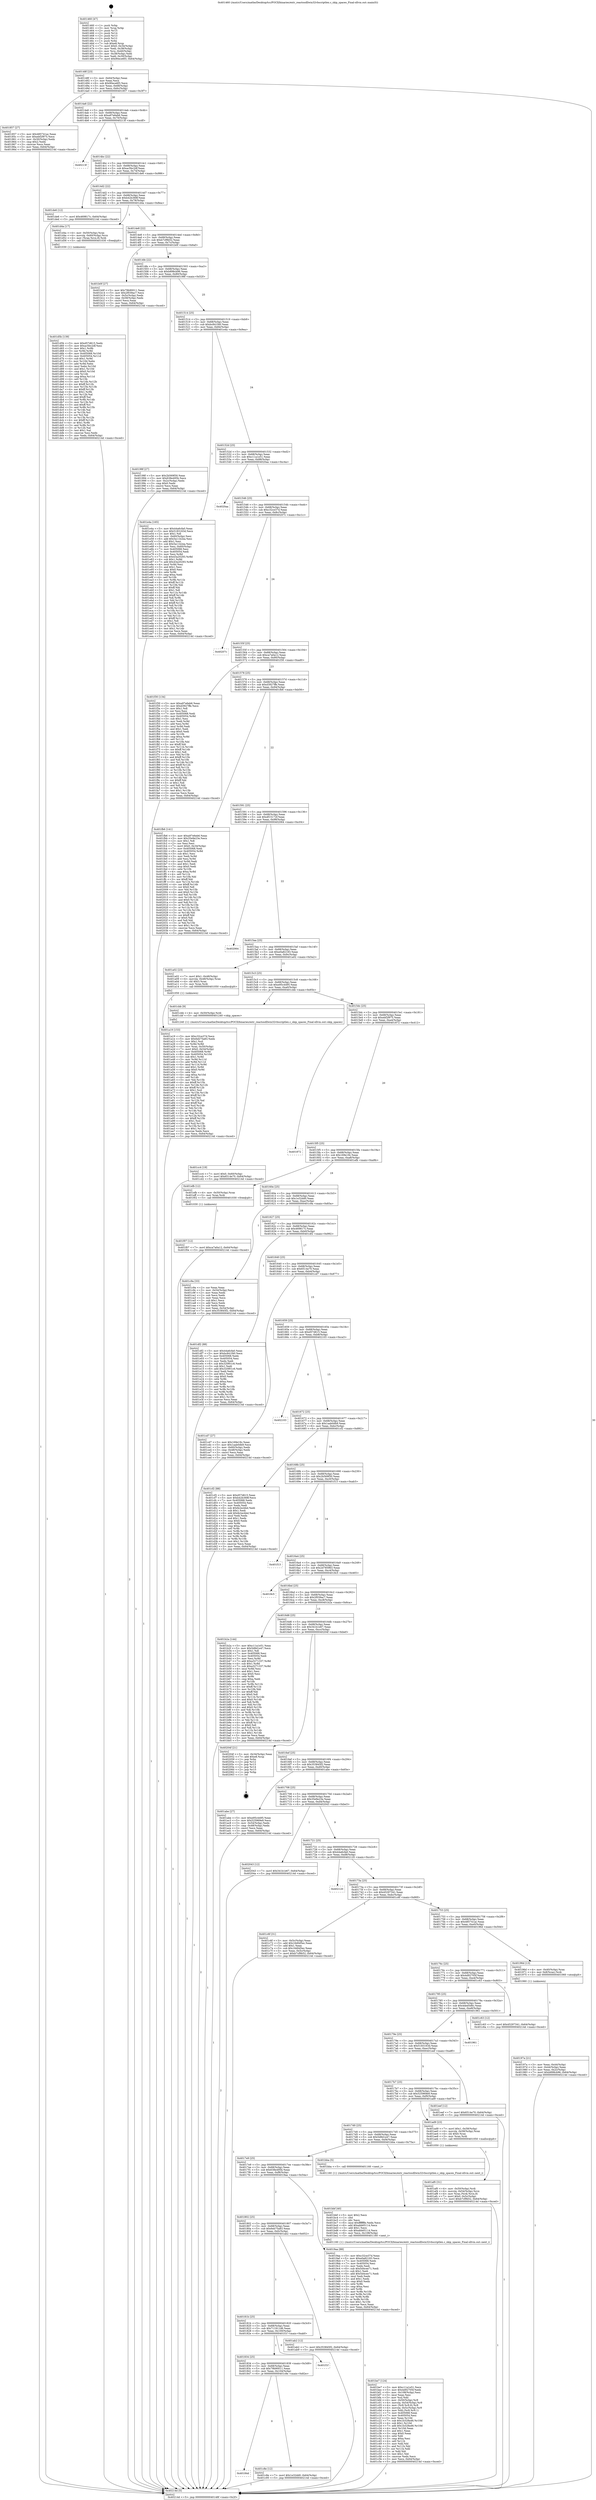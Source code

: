 digraph "0x401460" {
  label = "0x401460 (/mnt/c/Users/mathe/Desktop/tcc/POCII/binaries/extr_reactosdllwin32vbscriptlex.c_skip_spaces_Final-ollvm.out::main(0))"
  labelloc = "t"
  node[shape=record]

  Entry [label="",width=0.3,height=0.3,shape=circle,fillcolor=black,style=filled]
  "0x40148f" [label="{
     0x40148f [23]\l
     | [instrs]\l
     &nbsp;&nbsp;0x40148f \<+3\>: mov -0x64(%rbp),%eax\l
     &nbsp;&nbsp;0x401492 \<+2\>: mov %eax,%ecx\l
     &nbsp;&nbsp;0x401494 \<+6\>: sub $0x90ece6f3,%ecx\l
     &nbsp;&nbsp;0x40149a \<+3\>: mov %eax,-0x68(%rbp)\l
     &nbsp;&nbsp;0x40149d \<+3\>: mov %ecx,-0x6c(%rbp)\l
     &nbsp;&nbsp;0x4014a0 \<+6\>: je 0000000000401857 \<main+0x3f7\>\l
  }"]
  "0x401857" [label="{
     0x401857 [27]\l
     | [instrs]\l
     &nbsp;&nbsp;0x401857 \<+5\>: mov $0x485741ac,%eax\l
     &nbsp;&nbsp;0x40185c \<+5\>: mov $0xebf2f975,%ecx\l
     &nbsp;&nbsp;0x401861 \<+3\>: mov -0x30(%rbp),%edx\l
     &nbsp;&nbsp;0x401864 \<+3\>: cmp $0x2,%edx\l
     &nbsp;&nbsp;0x401867 \<+3\>: cmovne %ecx,%eax\l
     &nbsp;&nbsp;0x40186a \<+3\>: mov %eax,-0x64(%rbp)\l
     &nbsp;&nbsp;0x40186d \<+5\>: jmp 000000000040214d \<main+0xced\>\l
  }"]
  "0x4014a6" [label="{
     0x4014a6 [22]\l
     | [instrs]\l
     &nbsp;&nbsp;0x4014a6 \<+5\>: jmp 00000000004014ab \<main+0x4b\>\l
     &nbsp;&nbsp;0x4014ab \<+3\>: mov -0x68(%rbp),%eax\l
     &nbsp;&nbsp;0x4014ae \<+5\>: sub $0xa97e6eb6,%eax\l
     &nbsp;&nbsp;0x4014b3 \<+3\>: mov %eax,-0x70(%rbp)\l
     &nbsp;&nbsp;0x4014b6 \<+6\>: je 000000000040213f \<main+0xcdf\>\l
  }"]
  "0x40214d" [label="{
     0x40214d [5]\l
     | [instrs]\l
     &nbsp;&nbsp;0x40214d \<+5\>: jmp 000000000040148f \<main+0x2f\>\l
  }"]
  "0x401460" [label="{
     0x401460 [47]\l
     | [instrs]\l
     &nbsp;&nbsp;0x401460 \<+1\>: push %rbp\l
     &nbsp;&nbsp;0x401461 \<+3\>: mov %rsp,%rbp\l
     &nbsp;&nbsp;0x401464 \<+2\>: push %r15\l
     &nbsp;&nbsp;0x401466 \<+2\>: push %r14\l
     &nbsp;&nbsp;0x401468 \<+2\>: push %r13\l
     &nbsp;&nbsp;0x40146a \<+2\>: push %r12\l
     &nbsp;&nbsp;0x40146c \<+1\>: push %rbx\l
     &nbsp;&nbsp;0x40146d \<+7\>: sub $0xe8,%rsp\l
     &nbsp;&nbsp;0x401474 \<+7\>: movl $0x0,-0x34(%rbp)\l
     &nbsp;&nbsp;0x40147b \<+3\>: mov %edi,-0x38(%rbp)\l
     &nbsp;&nbsp;0x40147e \<+4\>: mov %rsi,-0x40(%rbp)\l
     &nbsp;&nbsp;0x401482 \<+3\>: mov -0x38(%rbp),%edi\l
     &nbsp;&nbsp;0x401485 \<+3\>: mov %edi,-0x30(%rbp)\l
     &nbsp;&nbsp;0x401488 \<+7\>: movl $0x90ece6f3,-0x64(%rbp)\l
  }"]
  Exit [label="",width=0.3,height=0.3,shape=circle,fillcolor=black,style=filled,peripheries=2]
  "0x40213f" [label="{
     0x40213f\l
  }", style=dashed]
  "0x4014bc" [label="{
     0x4014bc [22]\l
     | [instrs]\l
     &nbsp;&nbsp;0x4014bc \<+5\>: jmp 00000000004014c1 \<main+0x61\>\l
     &nbsp;&nbsp;0x4014c1 \<+3\>: mov -0x68(%rbp),%eax\l
     &nbsp;&nbsp;0x4014c4 \<+5\>: sub $0xac5bc2df,%eax\l
     &nbsp;&nbsp;0x4014c9 \<+3\>: mov %eax,-0x74(%rbp)\l
     &nbsp;&nbsp;0x4014cc \<+6\>: je 0000000000401de6 \<main+0x986\>\l
  }"]
  "0x401f07" [label="{
     0x401f07 [12]\l
     | [instrs]\l
     &nbsp;&nbsp;0x401f07 \<+7\>: movl $0xca7a0a12,-0x64(%rbp)\l
     &nbsp;&nbsp;0x401f0e \<+5\>: jmp 000000000040214d \<main+0xced\>\l
  }"]
  "0x401de6" [label="{
     0x401de6 [12]\l
     | [instrs]\l
     &nbsp;&nbsp;0x401de6 \<+7\>: movl $0x469817c,-0x64(%rbp)\l
     &nbsp;&nbsp;0x401ded \<+5\>: jmp 000000000040214d \<main+0xced\>\l
  }"]
  "0x4014d2" [label="{
     0x4014d2 [22]\l
     | [instrs]\l
     &nbsp;&nbsp;0x4014d2 \<+5\>: jmp 00000000004014d7 \<main+0x77\>\l
     &nbsp;&nbsp;0x4014d7 \<+3\>: mov -0x68(%rbp),%eax\l
     &nbsp;&nbsp;0x4014da \<+5\>: sub $0xb42b368f,%eax\l
     &nbsp;&nbsp;0x4014df \<+3\>: mov %eax,-0x78(%rbp)\l
     &nbsp;&nbsp;0x4014e2 \<+6\>: je 0000000000401d4a \<main+0x8ea\>\l
  }"]
  "0x401d5b" [label="{
     0x401d5b [139]\l
     | [instrs]\l
     &nbsp;&nbsp;0x401d5b \<+5\>: mov $0xd57d615,%edx\l
     &nbsp;&nbsp;0x401d60 \<+5\>: mov $0xac5bc2df,%esi\l
     &nbsp;&nbsp;0x401d65 \<+3\>: mov $0x1,%r8b\l
     &nbsp;&nbsp;0x401d68 \<+3\>: xor %r9d,%r9d\l
     &nbsp;&nbsp;0x401d6b \<+8\>: mov 0x405068,%r10d\l
     &nbsp;&nbsp;0x401d73 \<+8\>: mov 0x405054,%r11d\l
     &nbsp;&nbsp;0x401d7b \<+4\>: sub $0x1,%r9d\l
     &nbsp;&nbsp;0x401d7f \<+3\>: mov %r10d,%ebx\l
     &nbsp;&nbsp;0x401d82 \<+3\>: add %r9d,%ebx\l
     &nbsp;&nbsp;0x401d85 \<+4\>: imul %ebx,%r10d\l
     &nbsp;&nbsp;0x401d89 \<+4\>: and $0x1,%r10d\l
     &nbsp;&nbsp;0x401d8d \<+4\>: cmp $0x0,%r10d\l
     &nbsp;&nbsp;0x401d91 \<+4\>: sete %r14b\l
     &nbsp;&nbsp;0x401d95 \<+4\>: cmp $0xa,%r11d\l
     &nbsp;&nbsp;0x401d99 \<+4\>: setl %r15b\l
     &nbsp;&nbsp;0x401d9d \<+3\>: mov %r14b,%r12b\l
     &nbsp;&nbsp;0x401da0 \<+4\>: xor $0xff,%r12b\l
     &nbsp;&nbsp;0x401da4 \<+3\>: mov %r15b,%r13b\l
     &nbsp;&nbsp;0x401da7 \<+4\>: xor $0xff,%r13b\l
     &nbsp;&nbsp;0x401dab \<+4\>: xor $0x1,%r8b\l
     &nbsp;&nbsp;0x401daf \<+3\>: mov %r12b,%al\l
     &nbsp;&nbsp;0x401db2 \<+2\>: and $0xff,%al\l
     &nbsp;&nbsp;0x401db4 \<+3\>: and %r8b,%r14b\l
     &nbsp;&nbsp;0x401db7 \<+3\>: mov %r13b,%cl\l
     &nbsp;&nbsp;0x401dba \<+3\>: and $0xff,%cl\l
     &nbsp;&nbsp;0x401dbd \<+3\>: and %r8b,%r15b\l
     &nbsp;&nbsp;0x401dc0 \<+3\>: or %r14b,%al\l
     &nbsp;&nbsp;0x401dc3 \<+3\>: or %r15b,%cl\l
     &nbsp;&nbsp;0x401dc6 \<+2\>: xor %cl,%al\l
     &nbsp;&nbsp;0x401dc8 \<+3\>: or %r13b,%r12b\l
     &nbsp;&nbsp;0x401dcb \<+4\>: xor $0xff,%r12b\l
     &nbsp;&nbsp;0x401dcf \<+4\>: or $0x1,%r8b\l
     &nbsp;&nbsp;0x401dd3 \<+3\>: and %r8b,%r12b\l
     &nbsp;&nbsp;0x401dd6 \<+3\>: or %r12b,%al\l
     &nbsp;&nbsp;0x401dd9 \<+2\>: test $0x1,%al\l
     &nbsp;&nbsp;0x401ddb \<+3\>: cmovne %esi,%edx\l
     &nbsp;&nbsp;0x401dde \<+3\>: mov %edx,-0x64(%rbp)\l
     &nbsp;&nbsp;0x401de1 \<+5\>: jmp 000000000040214d \<main+0xced\>\l
  }"]
  "0x401d4a" [label="{
     0x401d4a [17]\l
     | [instrs]\l
     &nbsp;&nbsp;0x401d4a \<+4\>: mov -0x50(%rbp),%rax\l
     &nbsp;&nbsp;0x401d4e \<+4\>: movslq -0x60(%rbp),%rcx\l
     &nbsp;&nbsp;0x401d52 \<+4\>: mov (%rax,%rcx,8),%rdi\l
     &nbsp;&nbsp;0x401d56 \<+5\>: call 0000000000401030 \<free@plt\>\l
     | [calls]\l
     &nbsp;&nbsp;0x401030 \{1\} (unknown)\l
  }"]
  "0x4014e8" [label="{
     0x4014e8 [22]\l
     | [instrs]\l
     &nbsp;&nbsp;0x4014e8 \<+5\>: jmp 00000000004014ed \<main+0x8d\>\l
     &nbsp;&nbsp;0x4014ed \<+3\>: mov -0x68(%rbp),%eax\l
     &nbsp;&nbsp;0x4014f0 \<+5\>: sub $0xb7cf9b52,%eax\l
     &nbsp;&nbsp;0x4014f5 \<+3\>: mov %eax,-0x7c(%rbp)\l
     &nbsp;&nbsp;0x4014f8 \<+6\>: je 0000000000401b0f \<main+0x6af\>\l
  }"]
  "0x401cc4" [label="{
     0x401cc4 [19]\l
     | [instrs]\l
     &nbsp;&nbsp;0x401cc4 \<+7\>: movl $0x0,-0x60(%rbp)\l
     &nbsp;&nbsp;0x401ccb \<+7\>: movl $0x6514e70,-0x64(%rbp)\l
     &nbsp;&nbsp;0x401cd2 \<+5\>: jmp 000000000040214d \<main+0xced\>\l
  }"]
  "0x401b0f" [label="{
     0x401b0f [27]\l
     | [instrs]\l
     &nbsp;&nbsp;0x401b0f \<+5\>: mov $0x79b90011,%eax\l
     &nbsp;&nbsp;0x401b14 \<+5\>: mov $0x2f039ac7,%ecx\l
     &nbsp;&nbsp;0x401b19 \<+3\>: mov -0x5c(%rbp),%edx\l
     &nbsp;&nbsp;0x401b1c \<+3\>: cmp -0x58(%rbp),%edx\l
     &nbsp;&nbsp;0x401b1f \<+3\>: cmovl %ecx,%eax\l
     &nbsp;&nbsp;0x401b22 \<+3\>: mov %eax,-0x64(%rbp)\l
     &nbsp;&nbsp;0x401b25 \<+5\>: jmp 000000000040214d \<main+0xced\>\l
  }"]
  "0x4014fe" [label="{
     0x4014fe [22]\l
     | [instrs]\l
     &nbsp;&nbsp;0x4014fe \<+5\>: jmp 0000000000401503 \<main+0xa3\>\l
     &nbsp;&nbsp;0x401503 \<+3\>: mov -0x68(%rbp),%eax\l
     &nbsp;&nbsp;0x401506 \<+5\>: sub $0xb898cb96,%eax\l
     &nbsp;&nbsp;0x40150b \<+3\>: mov %eax,-0x80(%rbp)\l
     &nbsp;&nbsp;0x40150e \<+6\>: je 000000000040198f \<main+0x52f\>\l
  }"]
  "0x40184d" [label="{
     0x40184d\l
  }", style=dashed]
  "0x40198f" [label="{
     0x40198f [27]\l
     | [instrs]\l
     &nbsp;&nbsp;0x40198f \<+5\>: mov $0x2b569f30,%eax\l
     &nbsp;&nbsp;0x401994 \<+5\>: mov $0x638e495b,%ecx\l
     &nbsp;&nbsp;0x401999 \<+3\>: mov -0x2c(%rbp),%edx\l
     &nbsp;&nbsp;0x40199c \<+3\>: cmp $0x0,%edx\l
     &nbsp;&nbsp;0x40199f \<+3\>: cmove %ecx,%eax\l
     &nbsp;&nbsp;0x4019a2 \<+3\>: mov %eax,-0x64(%rbp)\l
     &nbsp;&nbsp;0x4019a5 \<+5\>: jmp 000000000040214d \<main+0xced\>\l
  }"]
  "0x401514" [label="{
     0x401514 [25]\l
     | [instrs]\l
     &nbsp;&nbsp;0x401514 \<+5\>: jmp 0000000000401519 \<main+0xb9\>\l
     &nbsp;&nbsp;0x401519 \<+3\>: mov -0x68(%rbp),%eax\l
     &nbsp;&nbsp;0x40151c \<+5\>: sub $0xbc841f40,%eax\l
     &nbsp;&nbsp;0x401521 \<+6\>: mov %eax,-0x84(%rbp)\l
     &nbsp;&nbsp;0x401527 \<+6\>: je 0000000000401e4a \<main+0x9ea\>\l
  }"]
  "0x401c8e" [label="{
     0x401c8e [12]\l
     | [instrs]\l
     &nbsp;&nbsp;0x401c8e \<+7\>: movl $0x1e32dd0,-0x64(%rbp)\l
     &nbsp;&nbsp;0x401c95 \<+5\>: jmp 000000000040214d \<main+0xced\>\l
  }"]
  "0x401e4a" [label="{
     0x401e4a [165]\l
     | [instrs]\l
     &nbsp;&nbsp;0x401e4a \<+5\>: mov $0x44a6cfa0,%eax\l
     &nbsp;&nbsp;0x401e4f \<+5\>: mov $0x5183163d,%ecx\l
     &nbsp;&nbsp;0x401e54 \<+2\>: mov $0x1,%dl\l
     &nbsp;&nbsp;0x401e56 \<+3\>: mov -0x60(%rbp),%esi\l
     &nbsp;&nbsp;0x401e59 \<+6\>: add $0x5a11b2ea,%esi\l
     &nbsp;&nbsp;0x401e5f \<+3\>: add $0x1,%esi\l
     &nbsp;&nbsp;0x401e62 \<+6\>: sub $0x5a11b2ea,%esi\l
     &nbsp;&nbsp;0x401e68 \<+3\>: mov %esi,-0x60(%rbp)\l
     &nbsp;&nbsp;0x401e6b \<+7\>: mov 0x405068,%esi\l
     &nbsp;&nbsp;0x401e72 \<+7\>: mov 0x405054,%edi\l
     &nbsp;&nbsp;0x401e79 \<+3\>: mov %esi,%r8d\l
     &nbsp;&nbsp;0x401e7c \<+7\>: sub $0x43a20293,%r8d\l
     &nbsp;&nbsp;0x401e83 \<+4\>: sub $0x1,%r8d\l
     &nbsp;&nbsp;0x401e87 \<+7\>: add $0x43a20293,%r8d\l
     &nbsp;&nbsp;0x401e8e \<+4\>: imul %r8d,%esi\l
     &nbsp;&nbsp;0x401e92 \<+3\>: and $0x1,%esi\l
     &nbsp;&nbsp;0x401e95 \<+3\>: cmp $0x0,%esi\l
     &nbsp;&nbsp;0x401e98 \<+4\>: sete %r9b\l
     &nbsp;&nbsp;0x401e9c \<+3\>: cmp $0xa,%edi\l
     &nbsp;&nbsp;0x401e9f \<+4\>: setl %r10b\l
     &nbsp;&nbsp;0x401ea3 \<+3\>: mov %r9b,%r11b\l
     &nbsp;&nbsp;0x401ea6 \<+4\>: xor $0xff,%r11b\l
     &nbsp;&nbsp;0x401eaa \<+3\>: mov %r10b,%bl\l
     &nbsp;&nbsp;0x401ead \<+3\>: xor $0xff,%bl\l
     &nbsp;&nbsp;0x401eb0 \<+3\>: xor $0x1,%dl\l
     &nbsp;&nbsp;0x401eb3 \<+3\>: mov %r11b,%r14b\l
     &nbsp;&nbsp;0x401eb6 \<+4\>: and $0xff,%r14b\l
     &nbsp;&nbsp;0x401eba \<+3\>: and %dl,%r9b\l
     &nbsp;&nbsp;0x401ebd \<+3\>: mov %bl,%r15b\l
     &nbsp;&nbsp;0x401ec0 \<+4\>: and $0xff,%r15b\l
     &nbsp;&nbsp;0x401ec4 \<+3\>: and %dl,%r10b\l
     &nbsp;&nbsp;0x401ec7 \<+3\>: or %r9b,%r14b\l
     &nbsp;&nbsp;0x401eca \<+3\>: or %r10b,%r15b\l
     &nbsp;&nbsp;0x401ecd \<+3\>: xor %r15b,%r14b\l
     &nbsp;&nbsp;0x401ed0 \<+3\>: or %bl,%r11b\l
     &nbsp;&nbsp;0x401ed3 \<+4\>: xor $0xff,%r11b\l
     &nbsp;&nbsp;0x401ed7 \<+3\>: or $0x1,%dl\l
     &nbsp;&nbsp;0x401eda \<+3\>: and %dl,%r11b\l
     &nbsp;&nbsp;0x401edd \<+3\>: or %r11b,%r14b\l
     &nbsp;&nbsp;0x401ee0 \<+4\>: test $0x1,%r14b\l
     &nbsp;&nbsp;0x401ee4 \<+3\>: cmovne %ecx,%eax\l
     &nbsp;&nbsp;0x401ee7 \<+3\>: mov %eax,-0x64(%rbp)\l
     &nbsp;&nbsp;0x401eea \<+5\>: jmp 000000000040214d \<main+0xced\>\l
  }"]
  "0x40152d" [label="{
     0x40152d [25]\l
     | [instrs]\l
     &nbsp;&nbsp;0x40152d \<+5\>: jmp 0000000000401532 \<main+0xd2\>\l
     &nbsp;&nbsp;0x401532 \<+3\>: mov -0x68(%rbp),%eax\l
     &nbsp;&nbsp;0x401535 \<+5\>: sub $0xc11a1e51,%eax\l
     &nbsp;&nbsp;0x40153a \<+6\>: mov %eax,-0x88(%rbp)\l
     &nbsp;&nbsp;0x401540 \<+6\>: je 00000000004020aa \<main+0xc4a\>\l
  }"]
  "0x401834" [label="{
     0x401834 [25]\l
     | [instrs]\l
     &nbsp;&nbsp;0x401834 \<+5\>: jmp 0000000000401839 \<main+0x3d9\>\l
     &nbsp;&nbsp;0x401839 \<+3\>: mov -0x68(%rbp),%eax\l
     &nbsp;&nbsp;0x40183c \<+5\>: sub $0x79b90011,%eax\l
     &nbsp;&nbsp;0x401841 \<+6\>: mov %eax,-0x104(%rbp)\l
     &nbsp;&nbsp;0x401847 \<+6\>: je 0000000000401c8e \<main+0x82e\>\l
  }"]
  "0x4020aa" [label="{
     0x4020aa\l
  }", style=dashed]
  "0x401546" [label="{
     0x401546 [25]\l
     | [instrs]\l
     &nbsp;&nbsp;0x401546 \<+5\>: jmp 000000000040154b \<main+0xeb\>\l
     &nbsp;&nbsp;0x40154b \<+3\>: mov -0x68(%rbp),%eax\l
     &nbsp;&nbsp;0x40154e \<+5\>: sub $0xc32ce37d,%eax\l
     &nbsp;&nbsp;0x401553 \<+6\>: mov %eax,-0x8c(%rbp)\l
     &nbsp;&nbsp;0x401559 \<+6\>: je 000000000040207c \<main+0xc1c\>\l
  }"]
  "0x401f1f" [label="{
     0x401f1f\l
  }", style=dashed]
  "0x40207c" [label="{
     0x40207c\l
  }", style=dashed]
  "0x40155f" [label="{
     0x40155f [25]\l
     | [instrs]\l
     &nbsp;&nbsp;0x40155f \<+5\>: jmp 0000000000401564 \<main+0x104\>\l
     &nbsp;&nbsp;0x401564 \<+3\>: mov -0x68(%rbp),%eax\l
     &nbsp;&nbsp;0x401567 \<+5\>: sub $0xca7a0a12,%eax\l
     &nbsp;&nbsp;0x40156c \<+6\>: mov %eax,-0x90(%rbp)\l
     &nbsp;&nbsp;0x401572 \<+6\>: je 0000000000401f30 \<main+0xad0\>\l
  }"]
  "0x401be7" [label="{
     0x401be7 [124]\l
     | [instrs]\l
     &nbsp;&nbsp;0x401be7 \<+5\>: mov $0xc11a1e51,%ecx\l
     &nbsp;&nbsp;0x401bec \<+5\>: mov $0x4d92705f,%edx\l
     &nbsp;&nbsp;0x401bf1 \<+6\>: mov -0x108(%rbp),%esi\l
     &nbsp;&nbsp;0x401bf7 \<+3\>: imul %eax,%esi\l
     &nbsp;&nbsp;0x401bfa \<+3\>: mov %sil,%dil\l
     &nbsp;&nbsp;0x401bfd \<+4\>: mov -0x50(%rbp),%r8\l
     &nbsp;&nbsp;0x401c01 \<+4\>: movslq -0x54(%rbp),%r9\l
     &nbsp;&nbsp;0x401c05 \<+4\>: mov (%r8,%r9,8),%r8\l
     &nbsp;&nbsp;0x401c09 \<+4\>: movslq -0x5c(%rbp),%r9\l
     &nbsp;&nbsp;0x401c0d \<+4\>: mov %dil,(%r8,%r9,1)\l
     &nbsp;&nbsp;0x401c11 \<+7\>: mov 0x405068,%eax\l
     &nbsp;&nbsp;0x401c18 \<+7\>: mov 0x405054,%esi\l
     &nbsp;&nbsp;0x401c1f \<+3\>: mov %eax,%r10d\l
     &nbsp;&nbsp;0x401c22 \<+7\>: sub $0x1b328a46,%r10d\l
     &nbsp;&nbsp;0x401c29 \<+4\>: sub $0x1,%r10d\l
     &nbsp;&nbsp;0x401c2d \<+7\>: add $0x1b328a46,%r10d\l
     &nbsp;&nbsp;0x401c34 \<+4\>: imul %r10d,%eax\l
     &nbsp;&nbsp;0x401c38 \<+3\>: and $0x1,%eax\l
     &nbsp;&nbsp;0x401c3b \<+3\>: cmp $0x0,%eax\l
     &nbsp;&nbsp;0x401c3e \<+4\>: sete %dil\l
     &nbsp;&nbsp;0x401c42 \<+3\>: cmp $0xa,%esi\l
     &nbsp;&nbsp;0x401c45 \<+4\>: setl %r11b\l
     &nbsp;&nbsp;0x401c49 \<+3\>: mov %dil,%bl\l
     &nbsp;&nbsp;0x401c4c \<+3\>: and %r11b,%bl\l
     &nbsp;&nbsp;0x401c4f \<+3\>: xor %r11b,%dil\l
     &nbsp;&nbsp;0x401c52 \<+3\>: or %dil,%bl\l
     &nbsp;&nbsp;0x401c55 \<+3\>: test $0x1,%bl\l
     &nbsp;&nbsp;0x401c58 \<+3\>: cmovne %edx,%ecx\l
     &nbsp;&nbsp;0x401c5b \<+3\>: mov %ecx,-0x64(%rbp)\l
     &nbsp;&nbsp;0x401c5e \<+5\>: jmp 000000000040214d \<main+0xced\>\l
  }"]
  "0x401f30" [label="{
     0x401f30 [134]\l
     | [instrs]\l
     &nbsp;&nbsp;0x401f30 \<+5\>: mov $0xa97e6eb6,%eax\l
     &nbsp;&nbsp;0x401f35 \<+5\>: mov $0xd3927ffe,%ecx\l
     &nbsp;&nbsp;0x401f3a \<+2\>: mov $0x1,%dl\l
     &nbsp;&nbsp;0x401f3c \<+2\>: xor %esi,%esi\l
     &nbsp;&nbsp;0x401f3e \<+7\>: mov 0x405068,%edi\l
     &nbsp;&nbsp;0x401f45 \<+8\>: mov 0x405054,%r8d\l
     &nbsp;&nbsp;0x401f4d \<+3\>: sub $0x1,%esi\l
     &nbsp;&nbsp;0x401f50 \<+3\>: mov %edi,%r9d\l
     &nbsp;&nbsp;0x401f53 \<+3\>: add %esi,%r9d\l
     &nbsp;&nbsp;0x401f56 \<+4\>: imul %r9d,%edi\l
     &nbsp;&nbsp;0x401f5a \<+3\>: and $0x1,%edi\l
     &nbsp;&nbsp;0x401f5d \<+3\>: cmp $0x0,%edi\l
     &nbsp;&nbsp;0x401f60 \<+4\>: sete %r10b\l
     &nbsp;&nbsp;0x401f64 \<+4\>: cmp $0xa,%r8d\l
     &nbsp;&nbsp;0x401f68 \<+4\>: setl %r11b\l
     &nbsp;&nbsp;0x401f6c \<+3\>: mov %r10b,%bl\l
     &nbsp;&nbsp;0x401f6f \<+3\>: xor $0xff,%bl\l
     &nbsp;&nbsp;0x401f72 \<+3\>: mov %r11b,%r14b\l
     &nbsp;&nbsp;0x401f75 \<+4\>: xor $0xff,%r14b\l
     &nbsp;&nbsp;0x401f79 \<+3\>: xor $0x1,%dl\l
     &nbsp;&nbsp;0x401f7c \<+3\>: mov %bl,%r15b\l
     &nbsp;&nbsp;0x401f7f \<+4\>: and $0xff,%r15b\l
     &nbsp;&nbsp;0x401f83 \<+3\>: and %dl,%r10b\l
     &nbsp;&nbsp;0x401f86 \<+3\>: mov %r14b,%r12b\l
     &nbsp;&nbsp;0x401f89 \<+4\>: and $0xff,%r12b\l
     &nbsp;&nbsp;0x401f8d \<+3\>: and %dl,%r11b\l
     &nbsp;&nbsp;0x401f90 \<+3\>: or %r10b,%r15b\l
     &nbsp;&nbsp;0x401f93 \<+3\>: or %r11b,%r12b\l
     &nbsp;&nbsp;0x401f96 \<+3\>: xor %r12b,%r15b\l
     &nbsp;&nbsp;0x401f99 \<+3\>: or %r14b,%bl\l
     &nbsp;&nbsp;0x401f9c \<+3\>: xor $0xff,%bl\l
     &nbsp;&nbsp;0x401f9f \<+3\>: or $0x1,%dl\l
     &nbsp;&nbsp;0x401fa2 \<+2\>: and %dl,%bl\l
     &nbsp;&nbsp;0x401fa4 \<+3\>: or %bl,%r15b\l
     &nbsp;&nbsp;0x401fa7 \<+4\>: test $0x1,%r15b\l
     &nbsp;&nbsp;0x401fab \<+3\>: cmovne %ecx,%eax\l
     &nbsp;&nbsp;0x401fae \<+3\>: mov %eax,-0x64(%rbp)\l
     &nbsp;&nbsp;0x401fb1 \<+5\>: jmp 000000000040214d \<main+0xced\>\l
  }"]
  "0x401578" [label="{
     0x401578 [25]\l
     | [instrs]\l
     &nbsp;&nbsp;0x401578 \<+5\>: jmp 000000000040157d \<main+0x11d\>\l
     &nbsp;&nbsp;0x40157d \<+3\>: mov -0x68(%rbp),%eax\l
     &nbsp;&nbsp;0x401580 \<+5\>: sub $0xd3927ffe,%eax\l
     &nbsp;&nbsp;0x401585 \<+6\>: mov %eax,-0x94(%rbp)\l
     &nbsp;&nbsp;0x40158b \<+6\>: je 0000000000401fb6 \<main+0xb56\>\l
  }"]
  "0x401bbf" [label="{
     0x401bbf [40]\l
     | [instrs]\l
     &nbsp;&nbsp;0x401bbf \<+5\>: mov $0x2,%ecx\l
     &nbsp;&nbsp;0x401bc4 \<+1\>: cltd\l
     &nbsp;&nbsp;0x401bc5 \<+2\>: idiv %ecx\l
     &nbsp;&nbsp;0x401bc7 \<+6\>: imul $0xfffffffe,%edx,%ecx\l
     &nbsp;&nbsp;0x401bcd \<+6\>: add $0xabb65114,%ecx\l
     &nbsp;&nbsp;0x401bd3 \<+3\>: add $0x1,%ecx\l
     &nbsp;&nbsp;0x401bd6 \<+6\>: sub $0xabb65114,%ecx\l
     &nbsp;&nbsp;0x401bdc \<+6\>: mov %ecx,-0x108(%rbp)\l
     &nbsp;&nbsp;0x401be2 \<+5\>: call 0000000000401160 \<next_i\>\l
     | [calls]\l
     &nbsp;&nbsp;0x401160 \{1\} (/mnt/c/Users/mathe/Desktop/tcc/POCII/binaries/extr_reactosdllwin32vbscriptlex.c_skip_spaces_Final-ollvm.out::next_i)\l
  }"]
  "0x401fb6" [label="{
     0x401fb6 [141]\l
     | [instrs]\l
     &nbsp;&nbsp;0x401fb6 \<+5\>: mov $0xa97e6eb6,%eax\l
     &nbsp;&nbsp;0x401fbb \<+5\>: mov $0x35e9e23e,%ecx\l
     &nbsp;&nbsp;0x401fc0 \<+2\>: mov $0x1,%dl\l
     &nbsp;&nbsp;0x401fc2 \<+2\>: xor %esi,%esi\l
     &nbsp;&nbsp;0x401fc4 \<+7\>: movl $0x0,-0x34(%rbp)\l
     &nbsp;&nbsp;0x401fcb \<+7\>: mov 0x405068,%edi\l
     &nbsp;&nbsp;0x401fd2 \<+8\>: mov 0x405054,%r8d\l
     &nbsp;&nbsp;0x401fda \<+3\>: sub $0x1,%esi\l
     &nbsp;&nbsp;0x401fdd \<+3\>: mov %edi,%r9d\l
     &nbsp;&nbsp;0x401fe0 \<+3\>: add %esi,%r9d\l
     &nbsp;&nbsp;0x401fe3 \<+4\>: imul %r9d,%edi\l
     &nbsp;&nbsp;0x401fe7 \<+3\>: and $0x1,%edi\l
     &nbsp;&nbsp;0x401fea \<+3\>: cmp $0x0,%edi\l
     &nbsp;&nbsp;0x401fed \<+4\>: sete %r10b\l
     &nbsp;&nbsp;0x401ff1 \<+4\>: cmp $0xa,%r8d\l
     &nbsp;&nbsp;0x401ff5 \<+4\>: setl %r11b\l
     &nbsp;&nbsp;0x401ff9 \<+3\>: mov %r10b,%bl\l
     &nbsp;&nbsp;0x401ffc \<+3\>: xor $0xff,%bl\l
     &nbsp;&nbsp;0x401fff \<+3\>: mov %r11b,%r14b\l
     &nbsp;&nbsp;0x402002 \<+4\>: xor $0xff,%r14b\l
     &nbsp;&nbsp;0x402006 \<+3\>: xor $0x0,%dl\l
     &nbsp;&nbsp;0x402009 \<+3\>: mov %bl,%r15b\l
     &nbsp;&nbsp;0x40200c \<+4\>: and $0x0,%r15b\l
     &nbsp;&nbsp;0x402010 \<+3\>: and %dl,%r10b\l
     &nbsp;&nbsp;0x402013 \<+3\>: mov %r14b,%r12b\l
     &nbsp;&nbsp;0x402016 \<+4\>: and $0x0,%r12b\l
     &nbsp;&nbsp;0x40201a \<+3\>: and %dl,%r11b\l
     &nbsp;&nbsp;0x40201d \<+3\>: or %r10b,%r15b\l
     &nbsp;&nbsp;0x402020 \<+3\>: or %r11b,%r12b\l
     &nbsp;&nbsp;0x402023 \<+3\>: xor %r12b,%r15b\l
     &nbsp;&nbsp;0x402026 \<+3\>: or %r14b,%bl\l
     &nbsp;&nbsp;0x402029 \<+3\>: xor $0xff,%bl\l
     &nbsp;&nbsp;0x40202c \<+3\>: or $0x0,%dl\l
     &nbsp;&nbsp;0x40202f \<+2\>: and %dl,%bl\l
     &nbsp;&nbsp;0x402031 \<+3\>: or %bl,%r15b\l
     &nbsp;&nbsp;0x402034 \<+4\>: test $0x1,%r15b\l
     &nbsp;&nbsp;0x402038 \<+3\>: cmovne %ecx,%eax\l
     &nbsp;&nbsp;0x40203b \<+3\>: mov %eax,-0x64(%rbp)\l
     &nbsp;&nbsp;0x40203e \<+5\>: jmp 000000000040214d \<main+0xced\>\l
  }"]
  "0x401591" [label="{
     0x401591 [25]\l
     | [instrs]\l
     &nbsp;&nbsp;0x401591 \<+5\>: jmp 0000000000401596 \<main+0x136\>\l
     &nbsp;&nbsp;0x401596 \<+3\>: mov -0x68(%rbp),%eax\l
     &nbsp;&nbsp;0x401599 \<+5\>: sub $0xdf15172f,%eax\l
     &nbsp;&nbsp;0x40159e \<+6\>: mov %eax,-0x98(%rbp)\l
     &nbsp;&nbsp;0x4015a4 \<+6\>: je 0000000000402064 \<main+0xc04\>\l
  }"]
  "0x401af0" [label="{
     0x401af0 [31]\l
     | [instrs]\l
     &nbsp;&nbsp;0x401af0 \<+4\>: mov -0x50(%rbp),%rdi\l
     &nbsp;&nbsp;0x401af4 \<+4\>: movslq -0x54(%rbp),%rcx\l
     &nbsp;&nbsp;0x401af8 \<+4\>: mov %rax,(%rdi,%rcx,8)\l
     &nbsp;&nbsp;0x401afc \<+7\>: movl $0x0,-0x5c(%rbp)\l
     &nbsp;&nbsp;0x401b03 \<+7\>: movl $0xb7cf9b52,-0x64(%rbp)\l
     &nbsp;&nbsp;0x401b0a \<+5\>: jmp 000000000040214d \<main+0xced\>\l
  }"]
  "0x402064" [label="{
     0x402064\l
  }", style=dashed]
  "0x4015aa" [label="{
     0x4015aa [25]\l
     | [instrs]\l
     &nbsp;&nbsp;0x4015aa \<+5\>: jmp 00000000004015af \<main+0x14f\>\l
     &nbsp;&nbsp;0x4015af \<+3\>: mov -0x68(%rbp),%eax\l
     &nbsp;&nbsp;0x4015b2 \<+5\>: sub $0xe0a82183,%eax\l
     &nbsp;&nbsp;0x4015b7 \<+6\>: mov %eax,-0x9c(%rbp)\l
     &nbsp;&nbsp;0x4015bd \<+6\>: je 0000000000401a02 \<main+0x5a2\>\l
  }"]
  "0x40181b" [label="{
     0x40181b [25]\l
     | [instrs]\l
     &nbsp;&nbsp;0x40181b \<+5\>: jmp 0000000000401820 \<main+0x3c0\>\l
     &nbsp;&nbsp;0x401820 \<+3\>: mov -0x68(%rbp),%eax\l
     &nbsp;&nbsp;0x401823 \<+5\>: sub $0x711911d6,%eax\l
     &nbsp;&nbsp;0x401828 \<+6\>: mov %eax,-0x100(%rbp)\l
     &nbsp;&nbsp;0x40182e \<+6\>: je 0000000000401f1f \<main+0xabf\>\l
  }"]
  "0x401a02" [label="{
     0x401a02 [23]\l
     | [instrs]\l
     &nbsp;&nbsp;0x401a02 \<+7\>: movl $0x1,-0x48(%rbp)\l
     &nbsp;&nbsp;0x401a09 \<+4\>: movslq -0x48(%rbp),%rax\l
     &nbsp;&nbsp;0x401a0d \<+4\>: shl $0x3,%rax\l
     &nbsp;&nbsp;0x401a11 \<+3\>: mov %rax,%rdi\l
     &nbsp;&nbsp;0x401a14 \<+5\>: call 0000000000401050 \<malloc@plt\>\l
     | [calls]\l
     &nbsp;&nbsp;0x401050 \{1\} (unknown)\l
  }"]
  "0x4015c3" [label="{
     0x4015c3 [25]\l
     | [instrs]\l
     &nbsp;&nbsp;0x4015c3 \<+5\>: jmp 00000000004015c8 \<main+0x168\>\l
     &nbsp;&nbsp;0x4015c8 \<+3\>: mov -0x68(%rbp),%eax\l
     &nbsp;&nbsp;0x4015cb \<+5\>: sub $0xe95c4495,%eax\l
     &nbsp;&nbsp;0x4015d0 \<+6\>: mov %eax,-0xa0(%rbp)\l
     &nbsp;&nbsp;0x4015d6 \<+6\>: je 0000000000401cbb \<main+0x85b\>\l
  }"]
  "0x401ab2" [label="{
     0x401ab2 [12]\l
     | [instrs]\l
     &nbsp;&nbsp;0x401ab2 \<+7\>: movl $0x353845f2,-0x64(%rbp)\l
     &nbsp;&nbsp;0x401ab9 \<+5\>: jmp 000000000040214d \<main+0xced\>\l
  }"]
  "0x401cbb" [label="{
     0x401cbb [9]\l
     | [instrs]\l
     &nbsp;&nbsp;0x401cbb \<+4\>: mov -0x50(%rbp),%rdi\l
     &nbsp;&nbsp;0x401cbf \<+5\>: call 0000000000401240 \<skip_spaces\>\l
     | [calls]\l
     &nbsp;&nbsp;0x401240 \{1\} (/mnt/c/Users/mathe/Desktop/tcc/POCII/binaries/extr_reactosdllwin32vbscriptlex.c_skip_spaces_Final-ollvm.out::skip_spaces)\l
  }"]
  "0x4015dc" [label="{
     0x4015dc [25]\l
     | [instrs]\l
     &nbsp;&nbsp;0x4015dc \<+5\>: jmp 00000000004015e1 \<main+0x181\>\l
     &nbsp;&nbsp;0x4015e1 \<+3\>: mov -0x68(%rbp),%eax\l
     &nbsp;&nbsp;0x4015e4 \<+5\>: sub $0xebf2f975,%eax\l
     &nbsp;&nbsp;0x4015e9 \<+6\>: mov %eax,-0xa4(%rbp)\l
     &nbsp;&nbsp;0x4015ef \<+6\>: je 0000000000401872 \<main+0x412\>\l
  }"]
  "0x401a19" [label="{
     0x401a19 [153]\l
     | [instrs]\l
     &nbsp;&nbsp;0x401a19 \<+5\>: mov $0xc32ce37d,%ecx\l
     &nbsp;&nbsp;0x401a1e \<+5\>: mov $0x6eb75a83,%edx\l
     &nbsp;&nbsp;0x401a23 \<+3\>: mov $0x1,%sil\l
     &nbsp;&nbsp;0x401a26 \<+3\>: xor %r8d,%r8d\l
     &nbsp;&nbsp;0x401a29 \<+4\>: mov %rax,-0x50(%rbp)\l
     &nbsp;&nbsp;0x401a2d \<+7\>: movl $0x0,-0x54(%rbp)\l
     &nbsp;&nbsp;0x401a34 \<+8\>: mov 0x405068,%r9d\l
     &nbsp;&nbsp;0x401a3c \<+8\>: mov 0x405054,%r10d\l
     &nbsp;&nbsp;0x401a44 \<+4\>: sub $0x1,%r8d\l
     &nbsp;&nbsp;0x401a48 \<+3\>: mov %r9d,%r11d\l
     &nbsp;&nbsp;0x401a4b \<+3\>: add %r8d,%r11d\l
     &nbsp;&nbsp;0x401a4e \<+4\>: imul %r11d,%r9d\l
     &nbsp;&nbsp;0x401a52 \<+4\>: and $0x1,%r9d\l
     &nbsp;&nbsp;0x401a56 \<+4\>: cmp $0x0,%r9d\l
     &nbsp;&nbsp;0x401a5a \<+3\>: sete %bl\l
     &nbsp;&nbsp;0x401a5d \<+4\>: cmp $0xa,%r10d\l
     &nbsp;&nbsp;0x401a61 \<+4\>: setl %r14b\l
     &nbsp;&nbsp;0x401a65 \<+3\>: mov %bl,%r15b\l
     &nbsp;&nbsp;0x401a68 \<+4\>: xor $0xff,%r15b\l
     &nbsp;&nbsp;0x401a6c \<+3\>: mov %r14b,%r12b\l
     &nbsp;&nbsp;0x401a6f \<+4\>: xor $0xff,%r12b\l
     &nbsp;&nbsp;0x401a73 \<+4\>: xor $0x1,%sil\l
     &nbsp;&nbsp;0x401a77 \<+3\>: mov %r15b,%r13b\l
     &nbsp;&nbsp;0x401a7a \<+4\>: and $0xff,%r13b\l
     &nbsp;&nbsp;0x401a7e \<+3\>: and %sil,%bl\l
     &nbsp;&nbsp;0x401a81 \<+3\>: mov %r12b,%al\l
     &nbsp;&nbsp;0x401a84 \<+2\>: and $0xff,%al\l
     &nbsp;&nbsp;0x401a86 \<+3\>: and %sil,%r14b\l
     &nbsp;&nbsp;0x401a89 \<+3\>: or %bl,%r13b\l
     &nbsp;&nbsp;0x401a8c \<+3\>: or %r14b,%al\l
     &nbsp;&nbsp;0x401a8f \<+3\>: xor %al,%r13b\l
     &nbsp;&nbsp;0x401a92 \<+3\>: or %r12b,%r15b\l
     &nbsp;&nbsp;0x401a95 \<+4\>: xor $0xff,%r15b\l
     &nbsp;&nbsp;0x401a99 \<+4\>: or $0x1,%sil\l
     &nbsp;&nbsp;0x401a9d \<+3\>: and %sil,%r15b\l
     &nbsp;&nbsp;0x401aa0 \<+3\>: or %r15b,%r13b\l
     &nbsp;&nbsp;0x401aa3 \<+4\>: test $0x1,%r13b\l
     &nbsp;&nbsp;0x401aa7 \<+3\>: cmovne %edx,%ecx\l
     &nbsp;&nbsp;0x401aaa \<+3\>: mov %ecx,-0x64(%rbp)\l
     &nbsp;&nbsp;0x401aad \<+5\>: jmp 000000000040214d \<main+0xced\>\l
  }"]
  "0x401872" [label="{
     0x401872\l
  }", style=dashed]
  "0x4015f5" [label="{
     0x4015f5 [25]\l
     | [instrs]\l
     &nbsp;&nbsp;0x4015f5 \<+5\>: jmp 00000000004015fa \<main+0x19a\>\l
     &nbsp;&nbsp;0x4015fa \<+3\>: mov -0x68(%rbp),%eax\l
     &nbsp;&nbsp;0x4015fd \<+5\>: sub $0x169e19c,%eax\l
     &nbsp;&nbsp;0x401602 \<+6\>: mov %eax,-0xa8(%rbp)\l
     &nbsp;&nbsp;0x401608 \<+6\>: je 0000000000401efb \<main+0xa9b\>\l
  }"]
  "0x401802" [label="{
     0x401802 [25]\l
     | [instrs]\l
     &nbsp;&nbsp;0x401802 \<+5\>: jmp 0000000000401807 \<main+0x3a7\>\l
     &nbsp;&nbsp;0x401807 \<+3\>: mov -0x68(%rbp),%eax\l
     &nbsp;&nbsp;0x40180a \<+5\>: sub $0x6eb75a83,%eax\l
     &nbsp;&nbsp;0x40180f \<+6\>: mov %eax,-0xfc(%rbp)\l
     &nbsp;&nbsp;0x401815 \<+6\>: je 0000000000401ab2 \<main+0x652\>\l
  }"]
  "0x401efb" [label="{
     0x401efb [12]\l
     | [instrs]\l
     &nbsp;&nbsp;0x401efb \<+4\>: mov -0x50(%rbp),%rax\l
     &nbsp;&nbsp;0x401eff \<+3\>: mov %rax,%rdi\l
     &nbsp;&nbsp;0x401f02 \<+5\>: call 0000000000401030 \<free@plt\>\l
     | [calls]\l
     &nbsp;&nbsp;0x401030 \{1\} (unknown)\l
  }"]
  "0x40160e" [label="{
     0x40160e [25]\l
     | [instrs]\l
     &nbsp;&nbsp;0x40160e \<+5\>: jmp 0000000000401613 \<main+0x1b3\>\l
     &nbsp;&nbsp;0x401613 \<+3\>: mov -0x68(%rbp),%eax\l
     &nbsp;&nbsp;0x401616 \<+5\>: sub $0x1e32dd0,%eax\l
     &nbsp;&nbsp;0x40161b \<+6\>: mov %eax,-0xac(%rbp)\l
     &nbsp;&nbsp;0x401621 \<+6\>: je 0000000000401c9a \<main+0x83a\>\l
  }"]
  "0x4019aa" [label="{
     0x4019aa [88]\l
     | [instrs]\l
     &nbsp;&nbsp;0x4019aa \<+5\>: mov $0xc32ce37d,%eax\l
     &nbsp;&nbsp;0x4019af \<+5\>: mov $0xe0a82183,%ecx\l
     &nbsp;&nbsp;0x4019b4 \<+7\>: mov 0x405068,%edx\l
     &nbsp;&nbsp;0x4019bb \<+7\>: mov 0x405054,%esi\l
     &nbsp;&nbsp;0x4019c2 \<+2\>: mov %edx,%edi\l
     &nbsp;&nbsp;0x4019c4 \<+6\>: sub $0x5d4cee71,%edi\l
     &nbsp;&nbsp;0x4019ca \<+3\>: sub $0x1,%edi\l
     &nbsp;&nbsp;0x4019cd \<+6\>: add $0x5d4cee71,%edi\l
     &nbsp;&nbsp;0x4019d3 \<+3\>: imul %edi,%edx\l
     &nbsp;&nbsp;0x4019d6 \<+3\>: and $0x1,%edx\l
     &nbsp;&nbsp;0x4019d9 \<+3\>: cmp $0x0,%edx\l
     &nbsp;&nbsp;0x4019dc \<+4\>: sete %r8b\l
     &nbsp;&nbsp;0x4019e0 \<+3\>: cmp $0xa,%esi\l
     &nbsp;&nbsp;0x4019e3 \<+4\>: setl %r9b\l
     &nbsp;&nbsp;0x4019e7 \<+3\>: mov %r8b,%r10b\l
     &nbsp;&nbsp;0x4019ea \<+3\>: and %r9b,%r10b\l
     &nbsp;&nbsp;0x4019ed \<+3\>: xor %r9b,%r8b\l
     &nbsp;&nbsp;0x4019f0 \<+3\>: or %r8b,%r10b\l
     &nbsp;&nbsp;0x4019f3 \<+4\>: test $0x1,%r10b\l
     &nbsp;&nbsp;0x4019f7 \<+3\>: cmovne %ecx,%eax\l
     &nbsp;&nbsp;0x4019fa \<+3\>: mov %eax,-0x64(%rbp)\l
     &nbsp;&nbsp;0x4019fd \<+5\>: jmp 000000000040214d \<main+0xced\>\l
  }"]
  "0x401c9a" [label="{
     0x401c9a [33]\l
     | [instrs]\l
     &nbsp;&nbsp;0x401c9a \<+2\>: xor %eax,%eax\l
     &nbsp;&nbsp;0x401c9c \<+3\>: mov -0x54(%rbp),%ecx\l
     &nbsp;&nbsp;0x401c9f \<+2\>: mov %eax,%edx\l
     &nbsp;&nbsp;0x401ca1 \<+2\>: sub %ecx,%edx\l
     &nbsp;&nbsp;0x401ca3 \<+2\>: mov %eax,%ecx\l
     &nbsp;&nbsp;0x401ca5 \<+3\>: sub $0x1,%ecx\l
     &nbsp;&nbsp;0x401ca8 \<+2\>: add %ecx,%edx\l
     &nbsp;&nbsp;0x401caa \<+2\>: sub %edx,%eax\l
     &nbsp;&nbsp;0x401cac \<+3\>: mov %eax,-0x54(%rbp)\l
     &nbsp;&nbsp;0x401caf \<+7\>: movl $0x353845f2,-0x64(%rbp)\l
     &nbsp;&nbsp;0x401cb6 \<+5\>: jmp 000000000040214d \<main+0xced\>\l
  }"]
  "0x401627" [label="{
     0x401627 [25]\l
     | [instrs]\l
     &nbsp;&nbsp;0x401627 \<+5\>: jmp 000000000040162c \<main+0x1cc\>\l
     &nbsp;&nbsp;0x40162c \<+3\>: mov -0x68(%rbp),%eax\l
     &nbsp;&nbsp;0x40162f \<+5\>: sub $0x469817c,%eax\l
     &nbsp;&nbsp;0x401634 \<+6\>: mov %eax,-0xb0(%rbp)\l
     &nbsp;&nbsp;0x40163a \<+6\>: je 0000000000401df2 \<main+0x992\>\l
  }"]
  "0x4017e9" [label="{
     0x4017e9 [25]\l
     | [instrs]\l
     &nbsp;&nbsp;0x4017e9 \<+5\>: jmp 00000000004017ee \<main+0x38e\>\l
     &nbsp;&nbsp;0x4017ee \<+3\>: mov -0x68(%rbp),%eax\l
     &nbsp;&nbsp;0x4017f1 \<+5\>: sub $0x638e495b,%eax\l
     &nbsp;&nbsp;0x4017f6 \<+6\>: mov %eax,-0xf8(%rbp)\l
     &nbsp;&nbsp;0x4017fc \<+6\>: je 00000000004019aa \<main+0x54a\>\l
  }"]
  "0x401df2" [label="{
     0x401df2 [88]\l
     | [instrs]\l
     &nbsp;&nbsp;0x401df2 \<+5\>: mov $0x44a6cfa0,%eax\l
     &nbsp;&nbsp;0x401df7 \<+5\>: mov $0xbc841f40,%ecx\l
     &nbsp;&nbsp;0x401dfc \<+7\>: mov 0x405068,%edx\l
     &nbsp;&nbsp;0x401e03 \<+7\>: mov 0x405054,%esi\l
     &nbsp;&nbsp;0x401e0a \<+2\>: mov %edx,%edi\l
     &nbsp;&nbsp;0x401e0c \<+6\>: sub $0x320f01c6,%edi\l
     &nbsp;&nbsp;0x401e12 \<+3\>: sub $0x1,%edi\l
     &nbsp;&nbsp;0x401e15 \<+6\>: add $0x320f01c6,%edi\l
     &nbsp;&nbsp;0x401e1b \<+3\>: imul %edi,%edx\l
     &nbsp;&nbsp;0x401e1e \<+3\>: and $0x1,%edx\l
     &nbsp;&nbsp;0x401e21 \<+3\>: cmp $0x0,%edx\l
     &nbsp;&nbsp;0x401e24 \<+4\>: sete %r8b\l
     &nbsp;&nbsp;0x401e28 \<+3\>: cmp $0xa,%esi\l
     &nbsp;&nbsp;0x401e2b \<+4\>: setl %r9b\l
     &nbsp;&nbsp;0x401e2f \<+3\>: mov %r8b,%r10b\l
     &nbsp;&nbsp;0x401e32 \<+3\>: and %r9b,%r10b\l
     &nbsp;&nbsp;0x401e35 \<+3\>: xor %r9b,%r8b\l
     &nbsp;&nbsp;0x401e38 \<+3\>: or %r8b,%r10b\l
     &nbsp;&nbsp;0x401e3b \<+4\>: test $0x1,%r10b\l
     &nbsp;&nbsp;0x401e3f \<+3\>: cmovne %ecx,%eax\l
     &nbsp;&nbsp;0x401e42 \<+3\>: mov %eax,-0x64(%rbp)\l
     &nbsp;&nbsp;0x401e45 \<+5\>: jmp 000000000040214d \<main+0xced\>\l
  }"]
  "0x401640" [label="{
     0x401640 [25]\l
     | [instrs]\l
     &nbsp;&nbsp;0x401640 \<+5\>: jmp 0000000000401645 \<main+0x1e5\>\l
     &nbsp;&nbsp;0x401645 \<+3\>: mov -0x68(%rbp),%eax\l
     &nbsp;&nbsp;0x401648 \<+5\>: sub $0x6514e70,%eax\l
     &nbsp;&nbsp;0x40164d \<+6\>: mov %eax,-0xb4(%rbp)\l
     &nbsp;&nbsp;0x401653 \<+6\>: je 0000000000401cd7 \<main+0x877\>\l
  }"]
  "0x401bba" [label="{
     0x401bba [5]\l
     | [instrs]\l
     &nbsp;&nbsp;0x401bba \<+5\>: call 0000000000401160 \<next_i\>\l
     | [calls]\l
     &nbsp;&nbsp;0x401160 \{1\} (/mnt/c/Users/mathe/Desktop/tcc/POCII/binaries/extr_reactosdllwin32vbscriptlex.c_skip_spaces_Final-ollvm.out::next_i)\l
  }"]
  "0x401cd7" [label="{
     0x401cd7 [27]\l
     | [instrs]\l
     &nbsp;&nbsp;0x401cd7 \<+5\>: mov $0x169e19c,%eax\l
     &nbsp;&nbsp;0x401cdc \<+5\>: mov $0x1aab0db9,%ecx\l
     &nbsp;&nbsp;0x401ce1 \<+3\>: mov -0x60(%rbp),%edx\l
     &nbsp;&nbsp;0x401ce4 \<+3\>: cmp -0x48(%rbp),%edx\l
     &nbsp;&nbsp;0x401ce7 \<+3\>: cmovl %ecx,%eax\l
     &nbsp;&nbsp;0x401cea \<+3\>: mov %eax,-0x64(%rbp)\l
     &nbsp;&nbsp;0x401ced \<+5\>: jmp 000000000040214d \<main+0xced\>\l
  }"]
  "0x401659" [label="{
     0x401659 [25]\l
     | [instrs]\l
     &nbsp;&nbsp;0x401659 \<+5\>: jmp 000000000040165e \<main+0x1fe\>\l
     &nbsp;&nbsp;0x40165e \<+3\>: mov -0x68(%rbp),%eax\l
     &nbsp;&nbsp;0x401661 \<+5\>: sub $0xd57d615,%eax\l
     &nbsp;&nbsp;0x401666 \<+6\>: mov %eax,-0xb8(%rbp)\l
     &nbsp;&nbsp;0x40166c \<+6\>: je 0000000000402103 \<main+0xca3\>\l
  }"]
  "0x4017d0" [label="{
     0x4017d0 [25]\l
     | [instrs]\l
     &nbsp;&nbsp;0x4017d0 \<+5\>: jmp 00000000004017d5 \<main+0x375\>\l
     &nbsp;&nbsp;0x4017d5 \<+3\>: mov -0x68(%rbp),%eax\l
     &nbsp;&nbsp;0x4017d8 \<+5\>: sub $0x5d8d1e47,%eax\l
     &nbsp;&nbsp;0x4017dd \<+6\>: mov %eax,-0xf4(%rbp)\l
     &nbsp;&nbsp;0x4017e3 \<+6\>: je 0000000000401bba \<main+0x75a\>\l
  }"]
  "0x402103" [label="{
     0x402103\l
  }", style=dashed]
  "0x401672" [label="{
     0x401672 [25]\l
     | [instrs]\l
     &nbsp;&nbsp;0x401672 \<+5\>: jmp 0000000000401677 \<main+0x217\>\l
     &nbsp;&nbsp;0x401677 \<+3\>: mov -0x68(%rbp),%eax\l
     &nbsp;&nbsp;0x40167a \<+5\>: sub $0x1aab0db9,%eax\l
     &nbsp;&nbsp;0x40167f \<+6\>: mov %eax,-0xbc(%rbp)\l
     &nbsp;&nbsp;0x401685 \<+6\>: je 0000000000401cf2 \<main+0x892\>\l
  }"]
  "0x401ad9" [label="{
     0x401ad9 [23]\l
     | [instrs]\l
     &nbsp;&nbsp;0x401ad9 \<+7\>: movl $0x1,-0x58(%rbp)\l
     &nbsp;&nbsp;0x401ae0 \<+4\>: movslq -0x58(%rbp),%rax\l
     &nbsp;&nbsp;0x401ae4 \<+4\>: shl $0x0,%rax\l
     &nbsp;&nbsp;0x401ae8 \<+3\>: mov %rax,%rdi\l
     &nbsp;&nbsp;0x401aeb \<+5\>: call 0000000000401050 \<malloc@plt\>\l
     | [calls]\l
     &nbsp;&nbsp;0x401050 \{1\} (unknown)\l
  }"]
  "0x401cf2" [label="{
     0x401cf2 [88]\l
     | [instrs]\l
     &nbsp;&nbsp;0x401cf2 \<+5\>: mov $0xd57d615,%eax\l
     &nbsp;&nbsp;0x401cf7 \<+5\>: mov $0xb42b368f,%ecx\l
     &nbsp;&nbsp;0x401cfc \<+7\>: mov 0x405068,%edx\l
     &nbsp;&nbsp;0x401d03 \<+7\>: mov 0x405054,%esi\l
     &nbsp;&nbsp;0x401d0a \<+2\>: mov %edx,%edi\l
     &nbsp;&nbsp;0x401d0c \<+6\>: sub $0xfe2ecbbd,%edi\l
     &nbsp;&nbsp;0x401d12 \<+3\>: sub $0x1,%edi\l
     &nbsp;&nbsp;0x401d15 \<+6\>: add $0xfe2ecbbd,%edi\l
     &nbsp;&nbsp;0x401d1b \<+3\>: imul %edi,%edx\l
     &nbsp;&nbsp;0x401d1e \<+3\>: and $0x1,%edx\l
     &nbsp;&nbsp;0x401d21 \<+3\>: cmp $0x0,%edx\l
     &nbsp;&nbsp;0x401d24 \<+4\>: sete %r8b\l
     &nbsp;&nbsp;0x401d28 \<+3\>: cmp $0xa,%esi\l
     &nbsp;&nbsp;0x401d2b \<+4\>: setl %r9b\l
     &nbsp;&nbsp;0x401d2f \<+3\>: mov %r8b,%r10b\l
     &nbsp;&nbsp;0x401d32 \<+3\>: and %r9b,%r10b\l
     &nbsp;&nbsp;0x401d35 \<+3\>: xor %r9b,%r8b\l
     &nbsp;&nbsp;0x401d38 \<+3\>: or %r8b,%r10b\l
     &nbsp;&nbsp;0x401d3b \<+4\>: test $0x1,%r10b\l
     &nbsp;&nbsp;0x401d3f \<+3\>: cmovne %ecx,%eax\l
     &nbsp;&nbsp;0x401d42 \<+3\>: mov %eax,-0x64(%rbp)\l
     &nbsp;&nbsp;0x401d45 \<+5\>: jmp 000000000040214d \<main+0xced\>\l
  }"]
  "0x40168b" [label="{
     0x40168b [25]\l
     | [instrs]\l
     &nbsp;&nbsp;0x40168b \<+5\>: jmp 0000000000401690 \<main+0x230\>\l
     &nbsp;&nbsp;0x401690 \<+3\>: mov -0x68(%rbp),%eax\l
     &nbsp;&nbsp;0x401693 \<+5\>: sub $0x2b569f30,%eax\l
     &nbsp;&nbsp;0x401698 \<+6\>: mov %eax,-0xc0(%rbp)\l
     &nbsp;&nbsp;0x40169e \<+6\>: je 0000000000401f13 \<main+0xab3\>\l
  }"]
  "0x4017b7" [label="{
     0x4017b7 [25]\l
     | [instrs]\l
     &nbsp;&nbsp;0x4017b7 \<+5\>: jmp 00000000004017bc \<main+0x35c\>\l
     &nbsp;&nbsp;0x4017bc \<+3\>: mov -0x68(%rbp),%eax\l
     &nbsp;&nbsp;0x4017bf \<+5\>: sub $0x525969e9,%eax\l
     &nbsp;&nbsp;0x4017c4 \<+6\>: mov %eax,-0xf0(%rbp)\l
     &nbsp;&nbsp;0x4017ca \<+6\>: je 0000000000401ad9 \<main+0x679\>\l
  }"]
  "0x401f13" [label="{
     0x401f13\l
  }", style=dashed]
  "0x4016a4" [label="{
     0x4016a4 [25]\l
     | [instrs]\l
     &nbsp;&nbsp;0x4016a4 \<+5\>: jmp 00000000004016a9 \<main+0x249\>\l
     &nbsp;&nbsp;0x4016a9 \<+3\>: mov -0x68(%rbp),%eax\l
     &nbsp;&nbsp;0x4016ac \<+5\>: sub $0x2d785963,%eax\l
     &nbsp;&nbsp;0x4016b1 \<+6\>: mov %eax,-0xc4(%rbp)\l
     &nbsp;&nbsp;0x4016b7 \<+6\>: je 00000000004018c5 \<main+0x465\>\l
  }"]
  "0x401eef" [label="{
     0x401eef [12]\l
     | [instrs]\l
     &nbsp;&nbsp;0x401eef \<+7\>: movl $0x6514e70,-0x64(%rbp)\l
     &nbsp;&nbsp;0x401ef6 \<+5\>: jmp 000000000040214d \<main+0xced\>\l
  }"]
  "0x4018c5" [label="{
     0x4018c5\l
  }", style=dashed]
  "0x4016bd" [label="{
     0x4016bd [25]\l
     | [instrs]\l
     &nbsp;&nbsp;0x4016bd \<+5\>: jmp 00000000004016c2 \<main+0x262\>\l
     &nbsp;&nbsp;0x4016c2 \<+3\>: mov -0x68(%rbp),%eax\l
     &nbsp;&nbsp;0x4016c5 \<+5\>: sub $0x2f039ac7,%eax\l
     &nbsp;&nbsp;0x4016ca \<+6\>: mov %eax,-0xc8(%rbp)\l
     &nbsp;&nbsp;0x4016d0 \<+6\>: je 0000000000401b2a \<main+0x6ca\>\l
  }"]
  "0x40179e" [label="{
     0x40179e [25]\l
     | [instrs]\l
     &nbsp;&nbsp;0x40179e \<+5\>: jmp 00000000004017a3 \<main+0x343\>\l
     &nbsp;&nbsp;0x4017a3 \<+3\>: mov -0x68(%rbp),%eax\l
     &nbsp;&nbsp;0x4017a6 \<+5\>: sub $0x5183163d,%eax\l
     &nbsp;&nbsp;0x4017ab \<+6\>: mov %eax,-0xec(%rbp)\l
     &nbsp;&nbsp;0x4017b1 \<+6\>: je 0000000000401eef \<main+0xa8f\>\l
  }"]
  "0x401b2a" [label="{
     0x401b2a [144]\l
     | [instrs]\l
     &nbsp;&nbsp;0x401b2a \<+5\>: mov $0xc11a1e51,%eax\l
     &nbsp;&nbsp;0x401b2f \<+5\>: mov $0x5d8d1e47,%ecx\l
     &nbsp;&nbsp;0x401b34 \<+2\>: mov $0x1,%dl\l
     &nbsp;&nbsp;0x401b36 \<+7\>: mov 0x405068,%esi\l
     &nbsp;&nbsp;0x401b3d \<+7\>: mov 0x405054,%edi\l
     &nbsp;&nbsp;0x401b44 \<+3\>: mov %esi,%r8d\l
     &nbsp;&nbsp;0x401b47 \<+7\>: add $0xa3271337,%r8d\l
     &nbsp;&nbsp;0x401b4e \<+4\>: sub $0x1,%r8d\l
     &nbsp;&nbsp;0x401b52 \<+7\>: sub $0xa3271337,%r8d\l
     &nbsp;&nbsp;0x401b59 \<+4\>: imul %r8d,%esi\l
     &nbsp;&nbsp;0x401b5d \<+3\>: and $0x1,%esi\l
     &nbsp;&nbsp;0x401b60 \<+3\>: cmp $0x0,%esi\l
     &nbsp;&nbsp;0x401b63 \<+4\>: sete %r9b\l
     &nbsp;&nbsp;0x401b67 \<+3\>: cmp $0xa,%edi\l
     &nbsp;&nbsp;0x401b6a \<+4\>: setl %r10b\l
     &nbsp;&nbsp;0x401b6e \<+3\>: mov %r9b,%r11b\l
     &nbsp;&nbsp;0x401b71 \<+4\>: xor $0xff,%r11b\l
     &nbsp;&nbsp;0x401b75 \<+3\>: mov %r10b,%bl\l
     &nbsp;&nbsp;0x401b78 \<+3\>: xor $0xff,%bl\l
     &nbsp;&nbsp;0x401b7b \<+3\>: xor $0x0,%dl\l
     &nbsp;&nbsp;0x401b7e \<+3\>: mov %r11b,%r14b\l
     &nbsp;&nbsp;0x401b81 \<+4\>: and $0x0,%r14b\l
     &nbsp;&nbsp;0x401b85 \<+3\>: and %dl,%r9b\l
     &nbsp;&nbsp;0x401b88 \<+3\>: mov %bl,%r15b\l
     &nbsp;&nbsp;0x401b8b \<+4\>: and $0x0,%r15b\l
     &nbsp;&nbsp;0x401b8f \<+3\>: and %dl,%r10b\l
     &nbsp;&nbsp;0x401b92 \<+3\>: or %r9b,%r14b\l
     &nbsp;&nbsp;0x401b95 \<+3\>: or %r10b,%r15b\l
     &nbsp;&nbsp;0x401b98 \<+3\>: xor %r15b,%r14b\l
     &nbsp;&nbsp;0x401b9b \<+3\>: or %bl,%r11b\l
     &nbsp;&nbsp;0x401b9e \<+4\>: xor $0xff,%r11b\l
     &nbsp;&nbsp;0x401ba2 \<+3\>: or $0x0,%dl\l
     &nbsp;&nbsp;0x401ba5 \<+3\>: and %dl,%r11b\l
     &nbsp;&nbsp;0x401ba8 \<+3\>: or %r11b,%r14b\l
     &nbsp;&nbsp;0x401bab \<+4\>: test $0x1,%r14b\l
     &nbsp;&nbsp;0x401baf \<+3\>: cmovne %ecx,%eax\l
     &nbsp;&nbsp;0x401bb2 \<+3\>: mov %eax,-0x64(%rbp)\l
     &nbsp;&nbsp;0x401bb5 \<+5\>: jmp 000000000040214d \<main+0xced\>\l
  }"]
  "0x4016d6" [label="{
     0x4016d6 [25]\l
     | [instrs]\l
     &nbsp;&nbsp;0x4016d6 \<+5\>: jmp 00000000004016db \<main+0x27b\>\l
     &nbsp;&nbsp;0x4016db \<+3\>: mov -0x68(%rbp),%eax\l
     &nbsp;&nbsp;0x4016de \<+5\>: sub $0x341b1e67,%eax\l
     &nbsp;&nbsp;0x4016e3 \<+6\>: mov %eax,-0xcc(%rbp)\l
     &nbsp;&nbsp;0x4016e9 \<+6\>: je 000000000040204f \<main+0xbef\>\l
  }"]
  "0x401961" [label="{
     0x401961\l
  }", style=dashed]
  "0x40204f" [label="{
     0x40204f [21]\l
     | [instrs]\l
     &nbsp;&nbsp;0x40204f \<+3\>: mov -0x34(%rbp),%eax\l
     &nbsp;&nbsp;0x402052 \<+7\>: add $0xe8,%rsp\l
     &nbsp;&nbsp;0x402059 \<+1\>: pop %rbx\l
     &nbsp;&nbsp;0x40205a \<+2\>: pop %r12\l
     &nbsp;&nbsp;0x40205c \<+2\>: pop %r13\l
     &nbsp;&nbsp;0x40205e \<+2\>: pop %r14\l
     &nbsp;&nbsp;0x402060 \<+2\>: pop %r15\l
     &nbsp;&nbsp;0x402062 \<+1\>: pop %rbp\l
     &nbsp;&nbsp;0x402063 \<+1\>: ret\l
  }"]
  "0x4016ef" [label="{
     0x4016ef [25]\l
     | [instrs]\l
     &nbsp;&nbsp;0x4016ef \<+5\>: jmp 00000000004016f4 \<main+0x294\>\l
     &nbsp;&nbsp;0x4016f4 \<+3\>: mov -0x68(%rbp),%eax\l
     &nbsp;&nbsp;0x4016f7 \<+5\>: sub $0x353845f2,%eax\l
     &nbsp;&nbsp;0x4016fc \<+6\>: mov %eax,-0xd0(%rbp)\l
     &nbsp;&nbsp;0x401702 \<+6\>: je 0000000000401abe \<main+0x65e\>\l
  }"]
  "0x401785" [label="{
     0x401785 [25]\l
     | [instrs]\l
     &nbsp;&nbsp;0x401785 \<+5\>: jmp 000000000040178a \<main+0x32a\>\l
     &nbsp;&nbsp;0x40178a \<+3\>: mov -0x68(%rbp),%eax\l
     &nbsp;&nbsp;0x40178d \<+5\>: sub $0x4ded5d6c,%eax\l
     &nbsp;&nbsp;0x401792 \<+6\>: mov %eax,-0xe8(%rbp)\l
     &nbsp;&nbsp;0x401798 \<+6\>: je 0000000000401961 \<main+0x501\>\l
  }"]
  "0x401abe" [label="{
     0x401abe [27]\l
     | [instrs]\l
     &nbsp;&nbsp;0x401abe \<+5\>: mov $0xe95c4495,%eax\l
     &nbsp;&nbsp;0x401ac3 \<+5\>: mov $0x525969e9,%ecx\l
     &nbsp;&nbsp;0x401ac8 \<+3\>: mov -0x54(%rbp),%edx\l
     &nbsp;&nbsp;0x401acb \<+3\>: cmp -0x48(%rbp),%edx\l
     &nbsp;&nbsp;0x401ace \<+3\>: cmovl %ecx,%eax\l
     &nbsp;&nbsp;0x401ad1 \<+3\>: mov %eax,-0x64(%rbp)\l
     &nbsp;&nbsp;0x401ad4 \<+5\>: jmp 000000000040214d \<main+0xced\>\l
  }"]
  "0x401708" [label="{
     0x401708 [25]\l
     | [instrs]\l
     &nbsp;&nbsp;0x401708 \<+5\>: jmp 000000000040170d \<main+0x2ad\>\l
     &nbsp;&nbsp;0x40170d \<+3\>: mov -0x68(%rbp),%eax\l
     &nbsp;&nbsp;0x401710 \<+5\>: sub $0x35e9e23e,%eax\l
     &nbsp;&nbsp;0x401715 \<+6\>: mov %eax,-0xd4(%rbp)\l
     &nbsp;&nbsp;0x40171b \<+6\>: je 0000000000402043 \<main+0xbe3\>\l
  }"]
  "0x401c63" [label="{
     0x401c63 [12]\l
     | [instrs]\l
     &nbsp;&nbsp;0x401c63 \<+7\>: movl $0x45297341,-0x64(%rbp)\l
     &nbsp;&nbsp;0x401c6a \<+5\>: jmp 000000000040214d \<main+0xced\>\l
  }"]
  "0x402043" [label="{
     0x402043 [12]\l
     | [instrs]\l
     &nbsp;&nbsp;0x402043 \<+7\>: movl $0x341b1e67,-0x64(%rbp)\l
     &nbsp;&nbsp;0x40204a \<+5\>: jmp 000000000040214d \<main+0xced\>\l
  }"]
  "0x401721" [label="{
     0x401721 [25]\l
     | [instrs]\l
     &nbsp;&nbsp;0x401721 \<+5\>: jmp 0000000000401726 \<main+0x2c6\>\l
     &nbsp;&nbsp;0x401726 \<+3\>: mov -0x68(%rbp),%eax\l
     &nbsp;&nbsp;0x401729 \<+5\>: sub $0x44a6cfa0,%eax\l
     &nbsp;&nbsp;0x40172e \<+6\>: mov %eax,-0xd8(%rbp)\l
     &nbsp;&nbsp;0x401734 \<+6\>: je 0000000000402120 \<main+0xcc0\>\l
  }"]
  "0x40197a" [label="{
     0x40197a [21]\l
     | [instrs]\l
     &nbsp;&nbsp;0x40197a \<+3\>: mov %eax,-0x44(%rbp)\l
     &nbsp;&nbsp;0x40197d \<+3\>: mov -0x44(%rbp),%eax\l
     &nbsp;&nbsp;0x401980 \<+3\>: mov %eax,-0x2c(%rbp)\l
     &nbsp;&nbsp;0x401983 \<+7\>: movl $0xb898cb96,-0x64(%rbp)\l
     &nbsp;&nbsp;0x40198a \<+5\>: jmp 000000000040214d \<main+0xced\>\l
  }"]
  "0x402120" [label="{
     0x402120\l
  }", style=dashed]
  "0x40173a" [label="{
     0x40173a [25]\l
     | [instrs]\l
     &nbsp;&nbsp;0x40173a \<+5\>: jmp 000000000040173f \<main+0x2df\>\l
     &nbsp;&nbsp;0x40173f \<+3\>: mov -0x68(%rbp),%eax\l
     &nbsp;&nbsp;0x401742 \<+5\>: sub $0x45297341,%eax\l
     &nbsp;&nbsp;0x401747 \<+6\>: mov %eax,-0xdc(%rbp)\l
     &nbsp;&nbsp;0x40174d \<+6\>: je 0000000000401c6f \<main+0x80f\>\l
  }"]
  "0x40176c" [label="{
     0x40176c [25]\l
     | [instrs]\l
     &nbsp;&nbsp;0x40176c \<+5\>: jmp 0000000000401771 \<main+0x311\>\l
     &nbsp;&nbsp;0x401771 \<+3\>: mov -0x68(%rbp),%eax\l
     &nbsp;&nbsp;0x401774 \<+5\>: sub $0x4d92705f,%eax\l
     &nbsp;&nbsp;0x401779 \<+6\>: mov %eax,-0xe4(%rbp)\l
     &nbsp;&nbsp;0x40177f \<+6\>: je 0000000000401c63 \<main+0x803\>\l
  }"]
  "0x401c6f" [label="{
     0x401c6f [31]\l
     | [instrs]\l
     &nbsp;&nbsp;0x401c6f \<+3\>: mov -0x5c(%rbp),%eax\l
     &nbsp;&nbsp;0x401c72 \<+5\>: add $0x16d0d5ec,%eax\l
     &nbsp;&nbsp;0x401c77 \<+3\>: add $0x1,%eax\l
     &nbsp;&nbsp;0x401c7a \<+5\>: sub $0x16d0d5ec,%eax\l
     &nbsp;&nbsp;0x401c7f \<+3\>: mov %eax,-0x5c(%rbp)\l
     &nbsp;&nbsp;0x401c82 \<+7\>: movl $0xb7cf9b52,-0x64(%rbp)\l
     &nbsp;&nbsp;0x401c89 \<+5\>: jmp 000000000040214d \<main+0xced\>\l
  }"]
  "0x401753" [label="{
     0x401753 [25]\l
     | [instrs]\l
     &nbsp;&nbsp;0x401753 \<+5\>: jmp 0000000000401758 \<main+0x2f8\>\l
     &nbsp;&nbsp;0x401758 \<+3\>: mov -0x68(%rbp),%eax\l
     &nbsp;&nbsp;0x40175b \<+5\>: sub $0x485741ac,%eax\l
     &nbsp;&nbsp;0x401760 \<+6\>: mov %eax,-0xe0(%rbp)\l
     &nbsp;&nbsp;0x401766 \<+6\>: je 000000000040196d \<main+0x50d\>\l
  }"]
  "0x40196d" [label="{
     0x40196d [13]\l
     | [instrs]\l
     &nbsp;&nbsp;0x40196d \<+4\>: mov -0x40(%rbp),%rax\l
     &nbsp;&nbsp;0x401971 \<+4\>: mov 0x8(%rax),%rdi\l
     &nbsp;&nbsp;0x401975 \<+5\>: call 0000000000401060 \<atoi@plt\>\l
     | [calls]\l
     &nbsp;&nbsp;0x401060 \{1\} (unknown)\l
  }"]
  Entry -> "0x401460" [label=" 1"]
  "0x40148f" -> "0x401857" [label=" 1"]
  "0x40148f" -> "0x4014a6" [label=" 30"]
  "0x401857" -> "0x40214d" [label=" 1"]
  "0x401460" -> "0x40148f" [label=" 1"]
  "0x40214d" -> "0x40148f" [label=" 30"]
  "0x40204f" -> Exit [label=" 1"]
  "0x4014a6" -> "0x40213f" [label=" 0"]
  "0x4014a6" -> "0x4014bc" [label=" 30"]
  "0x402043" -> "0x40214d" [label=" 1"]
  "0x4014bc" -> "0x401de6" [label=" 1"]
  "0x4014bc" -> "0x4014d2" [label=" 29"]
  "0x401fb6" -> "0x40214d" [label=" 1"]
  "0x4014d2" -> "0x401d4a" [label=" 1"]
  "0x4014d2" -> "0x4014e8" [label=" 28"]
  "0x401f30" -> "0x40214d" [label=" 1"]
  "0x4014e8" -> "0x401b0f" [label=" 2"]
  "0x4014e8" -> "0x4014fe" [label=" 26"]
  "0x401f07" -> "0x40214d" [label=" 1"]
  "0x4014fe" -> "0x40198f" [label=" 1"]
  "0x4014fe" -> "0x401514" [label=" 25"]
  "0x401efb" -> "0x401f07" [label=" 1"]
  "0x401514" -> "0x401e4a" [label=" 1"]
  "0x401514" -> "0x40152d" [label=" 24"]
  "0x401eef" -> "0x40214d" [label=" 1"]
  "0x40152d" -> "0x4020aa" [label=" 0"]
  "0x40152d" -> "0x401546" [label=" 24"]
  "0x401df2" -> "0x40214d" [label=" 1"]
  "0x401546" -> "0x40207c" [label=" 0"]
  "0x401546" -> "0x40155f" [label=" 24"]
  "0x401de6" -> "0x40214d" [label=" 1"]
  "0x40155f" -> "0x401f30" [label=" 1"]
  "0x40155f" -> "0x401578" [label=" 23"]
  "0x401d4a" -> "0x401d5b" [label=" 1"]
  "0x401578" -> "0x401fb6" [label=" 1"]
  "0x401578" -> "0x401591" [label=" 22"]
  "0x401cf2" -> "0x40214d" [label=" 1"]
  "0x401591" -> "0x402064" [label=" 0"]
  "0x401591" -> "0x4015aa" [label=" 22"]
  "0x401cd7" -> "0x40214d" [label=" 2"]
  "0x4015aa" -> "0x401a02" [label=" 1"]
  "0x4015aa" -> "0x4015c3" [label=" 21"]
  "0x401cc4" -> "0x40214d" [label=" 1"]
  "0x4015c3" -> "0x401cbb" [label=" 1"]
  "0x4015c3" -> "0x4015dc" [label=" 20"]
  "0x401cbb" -> "0x401cc4" [label=" 1"]
  "0x4015dc" -> "0x401872" [label=" 0"]
  "0x4015dc" -> "0x4015f5" [label=" 20"]
  "0x401c8e" -> "0x40214d" [label=" 1"]
  "0x4015f5" -> "0x401efb" [label=" 1"]
  "0x4015f5" -> "0x40160e" [label=" 19"]
  "0x401834" -> "0x40184d" [label=" 0"]
  "0x40160e" -> "0x401c9a" [label=" 1"]
  "0x40160e" -> "0x401627" [label=" 18"]
  "0x401834" -> "0x401c8e" [label=" 1"]
  "0x401627" -> "0x401df2" [label=" 1"]
  "0x401627" -> "0x401640" [label=" 17"]
  "0x40181b" -> "0x401834" [label=" 1"]
  "0x401640" -> "0x401cd7" [label=" 2"]
  "0x401640" -> "0x401659" [label=" 15"]
  "0x40181b" -> "0x401f1f" [label=" 0"]
  "0x401659" -> "0x402103" [label=" 0"]
  "0x401659" -> "0x401672" [label=" 15"]
  "0x401c6f" -> "0x40214d" [label=" 1"]
  "0x401672" -> "0x401cf2" [label=" 1"]
  "0x401672" -> "0x40168b" [label=" 14"]
  "0x401c63" -> "0x40214d" [label=" 1"]
  "0x40168b" -> "0x401f13" [label=" 0"]
  "0x40168b" -> "0x4016a4" [label=" 14"]
  "0x401bbf" -> "0x401be7" [label=" 1"]
  "0x4016a4" -> "0x4018c5" [label=" 0"]
  "0x4016a4" -> "0x4016bd" [label=" 14"]
  "0x401bba" -> "0x401bbf" [label=" 1"]
  "0x4016bd" -> "0x401b2a" [label=" 1"]
  "0x4016bd" -> "0x4016d6" [label=" 13"]
  "0x401b0f" -> "0x40214d" [label=" 2"]
  "0x4016d6" -> "0x40204f" [label=" 1"]
  "0x4016d6" -> "0x4016ef" [label=" 12"]
  "0x401af0" -> "0x40214d" [label=" 1"]
  "0x4016ef" -> "0x401abe" [label=" 2"]
  "0x4016ef" -> "0x401708" [label=" 10"]
  "0x401abe" -> "0x40214d" [label=" 2"]
  "0x401708" -> "0x402043" [label=" 1"]
  "0x401708" -> "0x401721" [label=" 9"]
  "0x401ab2" -> "0x40214d" [label=" 1"]
  "0x401721" -> "0x402120" [label=" 0"]
  "0x401721" -> "0x40173a" [label=" 9"]
  "0x401802" -> "0x401ab2" [label=" 1"]
  "0x40173a" -> "0x401c6f" [label=" 1"]
  "0x40173a" -> "0x401753" [label=" 8"]
  "0x401c9a" -> "0x40214d" [label=" 1"]
  "0x401753" -> "0x40196d" [label=" 1"]
  "0x401753" -> "0x40176c" [label=" 7"]
  "0x40196d" -> "0x40197a" [label=" 1"]
  "0x40197a" -> "0x40214d" [label=" 1"]
  "0x40198f" -> "0x40214d" [label=" 1"]
  "0x401802" -> "0x40181b" [label=" 1"]
  "0x40176c" -> "0x401c63" [label=" 1"]
  "0x40176c" -> "0x401785" [label=" 6"]
  "0x401ad9" -> "0x401af0" [label=" 1"]
  "0x401785" -> "0x401961" [label=" 0"]
  "0x401785" -> "0x40179e" [label=" 6"]
  "0x401b2a" -> "0x40214d" [label=" 1"]
  "0x40179e" -> "0x401eef" [label=" 1"]
  "0x40179e" -> "0x4017b7" [label=" 5"]
  "0x401be7" -> "0x40214d" [label=" 1"]
  "0x4017b7" -> "0x401ad9" [label=" 1"]
  "0x4017b7" -> "0x4017d0" [label=" 4"]
  "0x401d5b" -> "0x40214d" [label=" 1"]
  "0x4017d0" -> "0x401bba" [label=" 1"]
  "0x4017d0" -> "0x4017e9" [label=" 3"]
  "0x401e4a" -> "0x40214d" [label=" 1"]
  "0x4017e9" -> "0x4019aa" [label=" 1"]
  "0x4017e9" -> "0x401802" [label=" 2"]
  "0x4019aa" -> "0x40214d" [label=" 1"]
  "0x401a02" -> "0x401a19" [label=" 1"]
  "0x401a19" -> "0x40214d" [label=" 1"]
}
